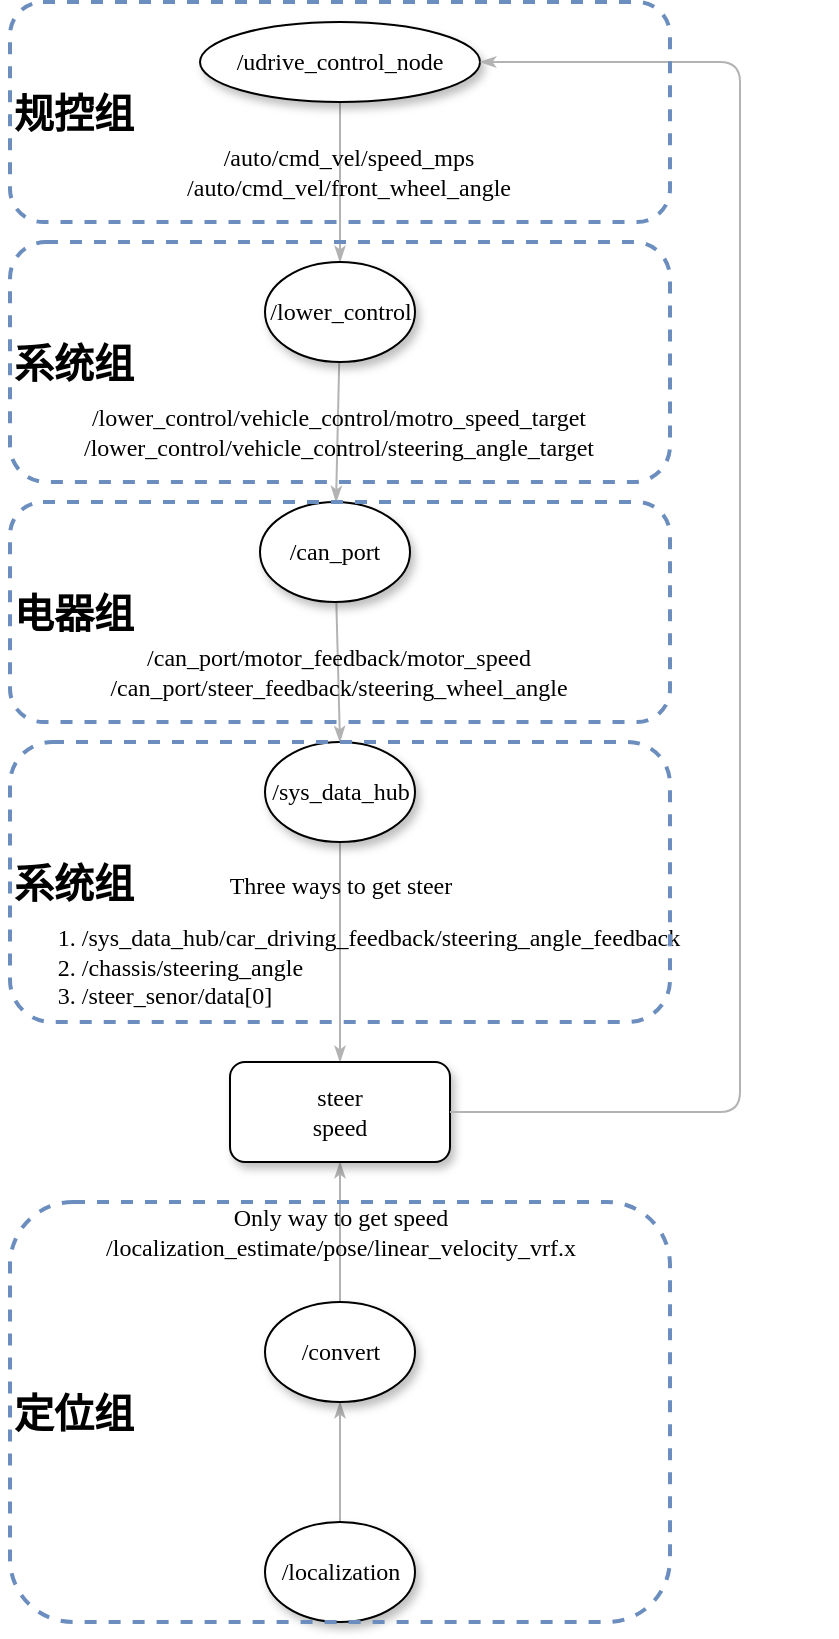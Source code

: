 <mxfile version="20.2.7" type="github">
  <diagram name="Page-1" id="42789a77-a242-8287-6e28-9cd8cfd52e62">
    <mxGraphModel dx="1422" dy="739" grid="1" gridSize="10" guides="1" tooltips="1" connect="1" arrows="1" fold="1" page="1" pageScale="1" pageWidth="1100" pageHeight="850" background="none" math="0" shadow="0">
      <root>
        <mxCell id="0" />
        <mxCell id="1" parent="0" />
        <mxCell id="1ea317790d2ca983-16" value="&amp;nbsp;" style="edgeStyle=none;rounded=1;html=1;labelBackgroundColor=none;startArrow=none;startFill=0;startSize=5;endArrow=classicThin;endFill=1;endSize=5;jettySize=auto;orthogonalLoop=1;strokeColor=#B3B3B3;strokeWidth=1;fontFamily=Verdana;fontSize=12" parent="1" source="1ea317790d2ca983-4" target="1ea317790d2ca983-5" edge="1">
          <mxGeometry relative="1" as="geometry" />
        </mxCell>
        <mxCell id="1ea317790d2ca983-4" value="&lt;span&gt;/localization&lt;/span&gt;" style="ellipse;whiteSpace=wrap;html=1;rounded=0;shadow=1;comic=0;labelBackgroundColor=none;strokeWidth=1;fontFamily=Verdana;fontSize=12;align=center;" parent="1" vertex="1">
          <mxGeometry x="162.5" y="790" width="75" height="50" as="geometry" />
        </mxCell>
        <mxCell id="1ea317790d2ca983-17" value="Only way to get speed&lt;br&gt;/localization_estimate/pose/linear_velocity_vrf.x" style="edgeStyle=none;rounded=1;html=1;labelBackgroundColor=none;startArrow=none;startFill=0;startSize=5;endArrow=classicThin;endFill=1;endSize=5;jettySize=auto;orthogonalLoop=1;strokeColor=#B3B3B3;strokeWidth=1;fontFamily=Verdana;fontSize=12" parent="1" source="1ea317790d2ca983-5" target="1ea317790d2ca983-8" edge="1">
          <mxGeometry relative="1" as="geometry" />
        </mxCell>
        <mxCell id="1ea317790d2ca983-5" value="&lt;span&gt;/convert&lt;/span&gt;" style="ellipse;whiteSpace=wrap;html=1;rounded=0;shadow=1;comic=0;labelBackgroundColor=none;strokeWidth=1;fontFamily=Verdana;fontSize=12;align=center;" parent="1" vertex="1">
          <mxGeometry x="162.5" y="680" width="75" height="50" as="geometry" />
        </mxCell>
        <mxCell id="1ea317790d2ca983-23" value="&lt;div style=&quot;&quot;&gt;Three ways to get steer&lt;/div&gt;&lt;ol&gt;&lt;li&gt;/sys_data_hub/car_driving_feedback/steering_angle_feedback&lt;/li&gt;&lt;li style=&quot;text-align: left;&quot;&gt;/chassis/steering_angle&lt;/li&gt;&lt;li style=&quot;text-align: left;&quot;&gt;/steer_senor/data[0]&lt;/li&gt;&lt;/ol&gt;" style="edgeStyle=none;rounded=1;html=1;labelBackgroundColor=none;startArrow=none;startFill=0;startSize=5;endArrow=classicThin;endFill=1;endSize=5;jettySize=auto;orthogonalLoop=1;strokeColor=#B3B3B3;strokeWidth=1;fontFamily=Verdana;fontSize=12" parent="1" source="1ea317790d2ca983-6" target="1ea317790d2ca983-8" edge="1">
          <mxGeometry relative="1" as="geometry" />
        </mxCell>
        <mxCell id="1ea317790d2ca983-6" value="&lt;span&gt;/sys_data_hub&lt;/span&gt;" style="ellipse;whiteSpace=wrap;html=1;rounded=0;shadow=1;comic=0;labelBackgroundColor=none;strokeWidth=1;fontFamily=Verdana;fontSize=12;align=center;" parent="1" vertex="1">
          <mxGeometry x="162.5" y="400" width="75" height="50" as="geometry" />
        </mxCell>
        <mxCell id="1ea317790d2ca983-8" value="steer&lt;br&gt;speed" style="whiteSpace=wrap;html=1;rounded=1;shadow=1;comic=0;labelBackgroundColor=none;strokeWidth=1;fontFamily=Verdana;fontSize=12;align=center;" parent="1" vertex="1">
          <mxGeometry x="145" y="560" width="110" height="50" as="geometry" />
        </mxCell>
        <mxCell id="1ea317790d2ca983-19" value="/auto/cmd_vel/speed_mps&lt;br&gt;/auto/cmd_vel/front_wheel_angle" style="edgeStyle=none;rounded=1;html=1;labelBackgroundColor=none;startArrow=none;startFill=0;startSize=5;endArrow=classicThin;endFill=1;endSize=5;jettySize=auto;orthogonalLoop=1;strokeColor=#B3B3B3;strokeWidth=1;fontFamily=Verdana;fontSize=12" parent="1" source="1ea317790d2ca983-9" target="1ea317790d2ca983-10" edge="1">
          <mxGeometry x="-0.136" y="4" relative="1" as="geometry">
            <mxPoint as="offset" />
          </mxGeometry>
        </mxCell>
        <mxCell id="1ea317790d2ca983-9" value="/udrive_control_node" style="ellipse;whiteSpace=wrap;html=1;rounded=0;shadow=1;comic=0;labelBackgroundColor=none;strokeWidth=1;fontFamily=Verdana;fontSize=12;align=center;" parent="1" vertex="1">
          <mxGeometry x="130" y="40" width="140" height="40" as="geometry" />
        </mxCell>
        <mxCell id="1ea317790d2ca983-20" value="/lower_control/vehicle_control/motro_speed_target&lt;br&gt;/lower_control/vehicle_control/steering_angle_target" style="edgeStyle=none;rounded=1;html=1;labelBackgroundColor=none;startArrow=none;startFill=0;startSize=5;endArrow=classicThin;endFill=1;endSize=5;jettySize=auto;orthogonalLoop=1;strokeColor=#B3B3B3;strokeWidth=1;fontFamily=Verdana;fontSize=12" parent="1" source="1ea317790d2ca983-10" target="1ea317790d2ca983-11" edge="1">
          <mxGeometry relative="1" as="geometry" />
        </mxCell>
        <mxCell id="1ea317790d2ca983-10" value="&lt;span&gt;/lower_control&lt;/span&gt;" style="ellipse;whiteSpace=wrap;html=1;rounded=0;shadow=1;comic=0;labelBackgroundColor=none;strokeWidth=1;fontFamily=Verdana;fontSize=12;align=center;" parent="1" vertex="1">
          <mxGeometry x="162.5" y="160" width="75" height="50" as="geometry" />
        </mxCell>
        <mxCell id="1ea317790d2ca983-18" value="/can_port/motor_feedback/motor_speed&lt;br&gt;/can_port/steer_feedback/steering_wheel_angle" style="edgeStyle=none;rounded=1;html=1;labelBackgroundColor=none;startArrow=none;startFill=0;startSize=5;endArrow=classicThin;endFill=1;endSize=5;jettySize=auto;orthogonalLoop=1;strokeColor=#B3B3B3;strokeWidth=1;fontFamily=Verdana;fontSize=12;entryX=0.5;entryY=0;entryDx=0;entryDy=0;" parent="1" source="1ea317790d2ca983-11" target="1ea317790d2ca983-6" edge="1">
          <mxGeometry relative="1" as="geometry" />
        </mxCell>
        <mxCell id="1ea317790d2ca983-11" value="&lt;span&gt;/can_port&lt;/span&gt;" style="ellipse;whiteSpace=wrap;html=1;rounded=0;shadow=1;comic=0;labelBackgroundColor=none;strokeWidth=1;fontFamily=Verdana;fontSize=12;align=center;" parent="1" vertex="1">
          <mxGeometry x="160" y="280" width="75" height="50" as="geometry" />
        </mxCell>
        <mxCell id="XuH4jdcDLuXmFMLZp_Sr-4" value="&amp;nbsp;" style="edgeStyle=none;rounded=1;html=1;labelBackgroundColor=none;startArrow=none;startFill=0;startSize=5;endArrow=classicThin;endFill=1;endSize=5;jettySize=auto;orthogonalLoop=1;strokeColor=#B3B3B3;strokeWidth=1;fontFamily=Verdana;fontSize=12;exitX=1;exitY=0.5;exitDx=0;exitDy=0;entryX=1;entryY=0.5;entryDx=0;entryDy=0;" edge="1" parent="1" source="1ea317790d2ca983-8" target="1ea317790d2ca983-9">
          <mxGeometry x="0.091" y="-47" relative="1" as="geometry">
            <mxPoint x="210" y="800" as="sourcePoint" />
            <mxPoint x="210" y="740" as="targetPoint" />
            <Array as="points">
              <mxPoint x="400" y="585" />
              <mxPoint x="400" y="60" />
            </Array>
            <mxPoint as="offset" />
          </mxGeometry>
        </mxCell>
        <mxCell id="XuH4jdcDLuXmFMLZp_Sr-5" value="&lt;font style=&quot;font-size: 20px;&quot;&gt;&lt;b&gt;规控组&lt;/b&gt;&lt;/font&gt;" style="rounded=1;whiteSpace=wrap;html=1;fillColor=none;dashed=1;strokeWidth=2;align=left;strokeColor=#6c8ebf;gradientColor=none;" vertex="1" parent="1">
          <mxGeometry x="35" y="30" width="330" height="110" as="geometry" />
        </mxCell>
        <mxCell id="XuH4jdcDLuXmFMLZp_Sr-6" value="&lt;font style=&quot;font-size: 20px;&quot;&gt;&lt;b&gt;系统组&lt;/b&gt;&lt;/font&gt;" style="rounded=1;whiteSpace=wrap;html=1;fillColor=none;dashed=1;strokeWidth=2;align=left;strokeColor=#6c8ebf;gradientColor=none;" vertex="1" parent="1">
          <mxGeometry x="35" y="150" width="330" height="120" as="geometry" />
        </mxCell>
        <mxCell id="XuH4jdcDLuXmFMLZp_Sr-7" value="&lt;font style=&quot;font-size: 20px;&quot;&gt;&lt;b&gt;电器组&lt;/b&gt;&lt;/font&gt;" style="rounded=1;whiteSpace=wrap;html=1;fillColor=none;dashed=1;strokeWidth=2;align=left;strokeColor=#6c8ebf;gradientColor=none;" vertex="1" parent="1">
          <mxGeometry x="35" y="280" width="330" height="110" as="geometry" />
        </mxCell>
        <mxCell id="XuH4jdcDLuXmFMLZp_Sr-8" value="&lt;font style=&quot;font-size: 20px;&quot;&gt;&lt;b&gt;系统组&lt;/b&gt;&lt;/font&gt;" style="rounded=1;whiteSpace=wrap;html=1;fillColor=none;dashed=1;strokeWidth=2;align=left;strokeColor=#6c8ebf;gradientColor=none;" vertex="1" parent="1">
          <mxGeometry x="35" y="400" width="330" height="140" as="geometry" />
        </mxCell>
        <mxCell id="XuH4jdcDLuXmFMLZp_Sr-10" value="&lt;font style=&quot;font-size: 20px;&quot;&gt;&lt;b&gt;定位组&lt;/b&gt;&lt;/font&gt;" style="rounded=1;whiteSpace=wrap;html=1;fillColor=none;dashed=1;strokeWidth=2;align=left;strokeColor=#6c8ebf;gradientColor=none;" vertex="1" parent="1">
          <mxGeometry x="35" y="630" width="330" height="210" as="geometry" />
        </mxCell>
      </root>
    </mxGraphModel>
  </diagram>
</mxfile>
